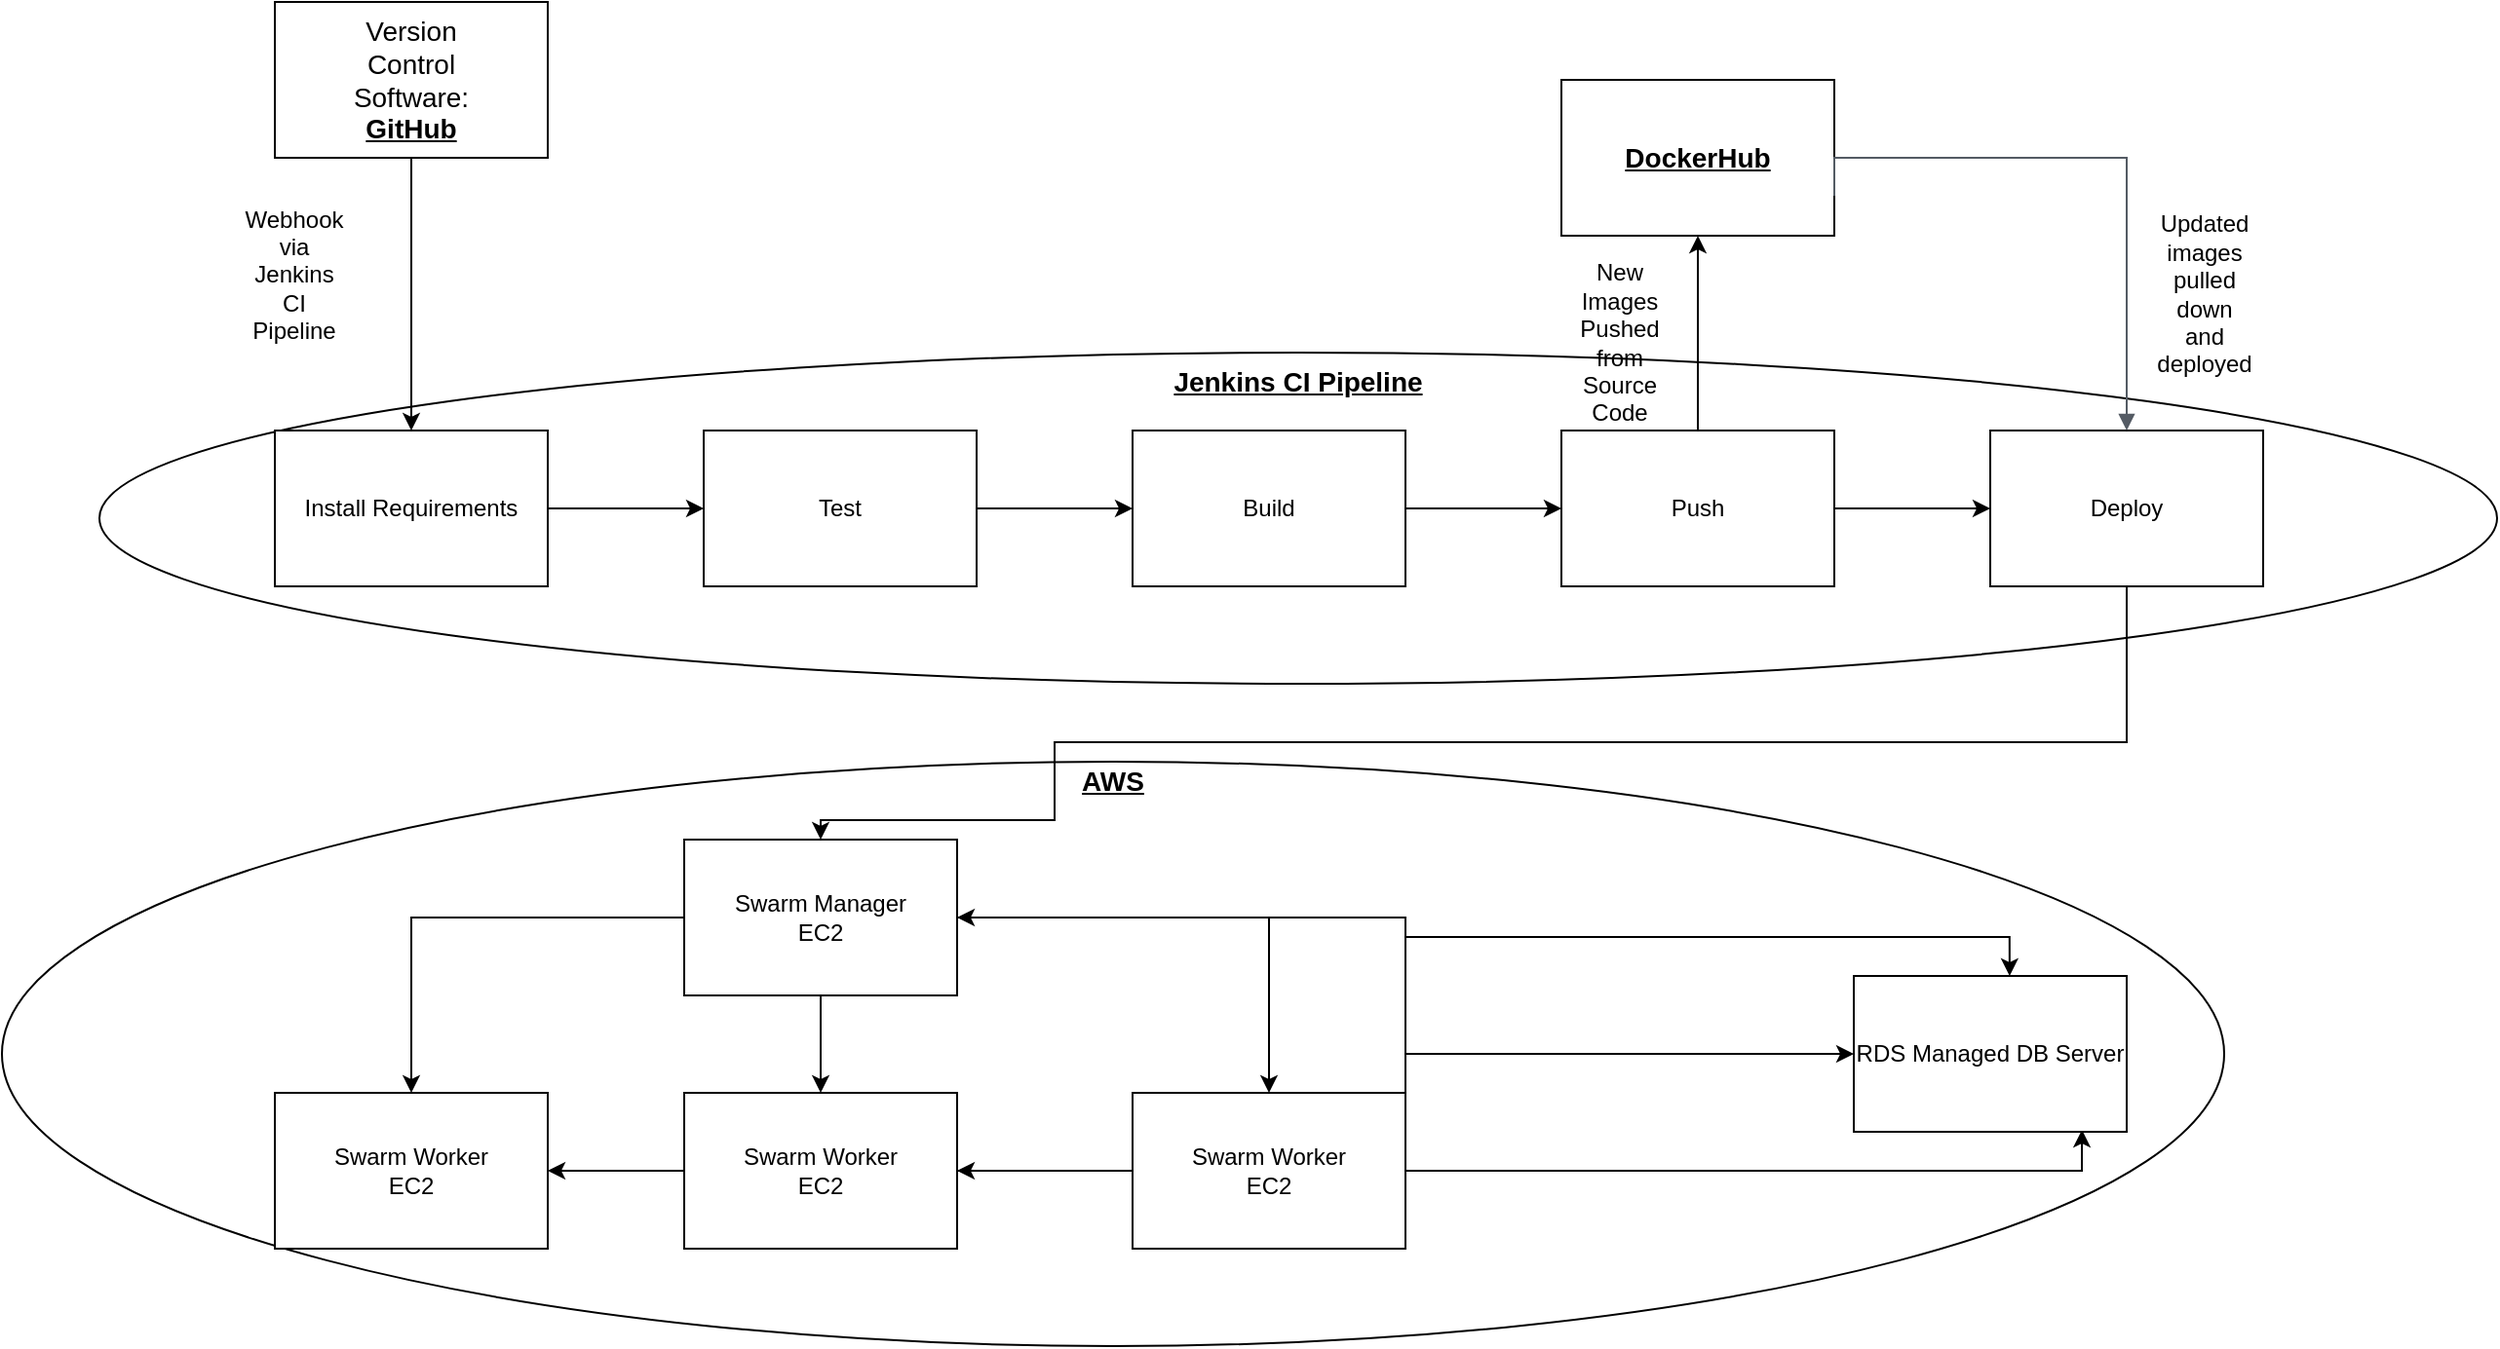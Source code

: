 <mxfile version="14.9.6" type="device"><diagram id="Ht1M8jgEwFfnCIfOTk4-" name="Page-1"><mxGraphModel dx="1551" dy="1151" grid="1" gridSize="10" guides="1" tooltips="1" connect="1" arrows="1" fold="1" page="1" pageScale="1" pageWidth="1169" pageHeight="827" math="0" shadow="0"><root><mxCell id="0"/><mxCell id="1" parent="0"/><mxCell id="eU9MePLmCcuocN4fyHyr-43" value="" style="ellipse;whiteSpace=wrap;html=1;" parent="1" vertex="1"><mxGeometry x="170" y="450" width="1140" height="300" as="geometry"/></mxCell><mxCell id="eU9MePLmCcuocN4fyHyr-19" value="" style="ellipse;whiteSpace=wrap;html=1;" parent="1" vertex="1"><mxGeometry x="220" y="240" width="1230" height="170" as="geometry"/></mxCell><mxCell id="eU9MePLmCcuocN4fyHyr-9" value="" style="edgeStyle=orthogonalEdgeStyle;rounded=0;orthogonalLoop=1;jettySize=auto;html=1;" parent="1" source="eU9MePLmCcuocN4fyHyr-1" target="eU9MePLmCcuocN4fyHyr-8" edge="1"><mxGeometry relative="1" as="geometry"/></mxCell><mxCell id="eU9MePLmCcuocN4fyHyr-1" value="" style="rounded=0;whiteSpace=wrap;html=1;" parent="1" vertex="1"><mxGeometry x="310" y="60" width="140" height="80" as="geometry"/></mxCell><mxCell id="eU9MePLmCcuocN4fyHyr-2" value="&lt;font style=&quot;font-size: 14px&quot;&gt;Version Control Software: &lt;b&gt;&lt;u&gt;GitHub&lt;/u&gt;&lt;/b&gt;&lt;/font&gt;" style="text;html=1;strokeColor=none;fillColor=none;align=center;verticalAlign=middle;whiteSpace=wrap;rounded=0;" parent="1" vertex="1"><mxGeometry x="350" y="80" width="60" height="40" as="geometry"/></mxCell><mxCell id="eU9MePLmCcuocN4fyHyr-12" value="" style="edgeStyle=orthogonalEdgeStyle;rounded=0;orthogonalLoop=1;jettySize=auto;html=1;" parent="1" source="eU9MePLmCcuocN4fyHyr-8" target="eU9MePLmCcuocN4fyHyr-11" edge="1"><mxGeometry relative="1" as="geometry"/></mxCell><mxCell id="eU9MePLmCcuocN4fyHyr-8" value="Install Requirements" style="rounded=0;whiteSpace=wrap;html=1;" parent="1" vertex="1"><mxGeometry x="310" y="280" width="140" height="80" as="geometry"/></mxCell><mxCell id="eU9MePLmCcuocN4fyHyr-10" value="Webhook via Jenkins CI Pipeline" style="text;html=1;strokeColor=none;fillColor=none;align=center;verticalAlign=middle;whiteSpace=wrap;rounded=0;" parent="1" vertex="1"><mxGeometry x="300" y="190" width="40" height="20" as="geometry"/></mxCell><mxCell id="eU9MePLmCcuocN4fyHyr-14" value="" style="edgeStyle=orthogonalEdgeStyle;rounded=0;orthogonalLoop=1;jettySize=auto;html=1;" parent="1" source="eU9MePLmCcuocN4fyHyr-11" target="eU9MePLmCcuocN4fyHyr-13" edge="1"><mxGeometry relative="1" as="geometry"/></mxCell><mxCell id="eU9MePLmCcuocN4fyHyr-11" value="Test" style="rounded=0;whiteSpace=wrap;html=1;" parent="1" vertex="1"><mxGeometry x="530" y="280" width="140" height="80" as="geometry"/></mxCell><mxCell id="eU9MePLmCcuocN4fyHyr-16" value="" style="edgeStyle=orthogonalEdgeStyle;rounded=0;orthogonalLoop=1;jettySize=auto;html=1;" parent="1" source="eU9MePLmCcuocN4fyHyr-13" target="eU9MePLmCcuocN4fyHyr-15" edge="1"><mxGeometry relative="1" as="geometry"/></mxCell><mxCell id="eU9MePLmCcuocN4fyHyr-13" value="Build" style="rounded=0;whiteSpace=wrap;html=1;" parent="1" vertex="1"><mxGeometry x="750" y="280" width="140" height="80" as="geometry"/></mxCell><mxCell id="eU9MePLmCcuocN4fyHyr-18" value="" style="edgeStyle=orthogonalEdgeStyle;rounded=0;orthogonalLoop=1;jettySize=auto;html=1;" parent="1" source="eU9MePLmCcuocN4fyHyr-15" target="eU9MePLmCcuocN4fyHyr-17" edge="1"><mxGeometry relative="1" as="geometry"/></mxCell><mxCell id="eU9MePLmCcuocN4fyHyr-23" value="" style="edgeStyle=orthogonalEdgeStyle;rounded=0;orthogonalLoop=1;jettySize=auto;html=1;" parent="1" source="eU9MePLmCcuocN4fyHyr-15" target="eU9MePLmCcuocN4fyHyr-22" edge="1"><mxGeometry relative="1" as="geometry"/></mxCell><mxCell id="eU9MePLmCcuocN4fyHyr-15" value="Push" style="rounded=0;whiteSpace=wrap;html=1;" parent="1" vertex="1"><mxGeometry x="970" y="280" width="140" height="80" as="geometry"/></mxCell><mxCell id="eU9MePLmCcuocN4fyHyr-34" value="" style="edgeStyle=orthogonalEdgeStyle;rounded=0;orthogonalLoop=1;jettySize=auto;html=1;" parent="1" source="eU9MePLmCcuocN4fyHyr-17" target="eU9MePLmCcuocN4fyHyr-33" edge="1"><mxGeometry relative="1" as="geometry"><Array as="points"><mxPoint x="1260" y="440"/><mxPoint x="710" y="440"/><mxPoint x="710" y="480"/><mxPoint x="590" y="480"/></Array></mxGeometry></mxCell><mxCell id="eU9MePLmCcuocN4fyHyr-17" value="Deploy" style="rounded=0;whiteSpace=wrap;html=1;" parent="1" vertex="1"><mxGeometry x="1190" y="280" width="140" height="80" as="geometry"/></mxCell><mxCell id="eU9MePLmCcuocN4fyHyr-20" value="&lt;font style=&quot;font-size: 14px&quot;&gt;&lt;b&gt;&lt;u&gt;Jenkins CI Pipeline&lt;/u&gt;&lt;/b&gt;&lt;/font&gt;" style="text;html=1;strokeColor=none;fillColor=none;align=center;verticalAlign=middle;whiteSpace=wrap;rounded=0;" parent="1" vertex="1"><mxGeometry x="770" y="240" width="130" height="30" as="geometry"/></mxCell><mxCell id="eU9MePLmCcuocN4fyHyr-22" value="&lt;font style=&quot;font-size: 14px&quot;&gt;&lt;b&gt;&lt;u&gt;DockerHub&lt;/u&gt;&lt;/b&gt;&lt;/font&gt;" style="rounded=0;whiteSpace=wrap;html=1;" parent="1" vertex="1"><mxGeometry x="970" y="100" width="140" height="80" as="geometry"/></mxCell><mxCell id="eU9MePLmCcuocN4fyHyr-25" value="" style="edgeStyle=orthogonalEdgeStyle;html=1;endArrow=block;elbow=vertical;startArrow=none;endFill=1;strokeColor=#545B64;rounded=0;" parent="1" target="eU9MePLmCcuocN4fyHyr-17" edge="1"><mxGeometry width="100" relative="1" as="geometry"><mxPoint x="1110" y="159.5" as="sourcePoint"/><mxPoint x="1210" y="159.5" as="targetPoint"/><Array as="points"><mxPoint x="1110" y="140"/><mxPoint x="1260" y="140"/></Array></mxGeometry></mxCell><mxCell id="eU9MePLmCcuocN4fyHyr-26" value="New Images Pushed from Source Code" style="text;html=1;strokeColor=none;fillColor=none;align=center;verticalAlign=middle;whiteSpace=wrap;rounded=0;" parent="1" vertex="1"><mxGeometry x="980" y="220" width="40" height="30" as="geometry"/></mxCell><mxCell id="eU9MePLmCcuocN4fyHyr-27" value="Updated images pulled down and deployed" style="text;html=1;strokeColor=none;fillColor=none;align=center;verticalAlign=middle;whiteSpace=wrap;rounded=0;" parent="1" vertex="1"><mxGeometry x="1280" y="200" width="40" height="20" as="geometry"/></mxCell><mxCell id="eU9MePLmCcuocN4fyHyr-36" value="" style="edgeStyle=orthogonalEdgeStyle;rounded=0;orthogonalLoop=1;jettySize=auto;html=1;" parent="1" source="eU9MePLmCcuocN4fyHyr-33" target="eU9MePLmCcuocN4fyHyr-35" edge="1"><mxGeometry relative="1" as="geometry"/></mxCell><mxCell id="eU9MePLmCcuocN4fyHyr-38" value="" style="edgeStyle=orthogonalEdgeStyle;rounded=0;orthogonalLoop=1;jettySize=auto;html=1;" parent="1" source="eU9MePLmCcuocN4fyHyr-33" target="eU9MePLmCcuocN4fyHyr-37" edge="1"><mxGeometry relative="1" as="geometry"/></mxCell><mxCell id="eU9MePLmCcuocN4fyHyr-42" value="" style="edgeStyle=orthogonalEdgeStyle;rounded=0;orthogonalLoop=1;jettySize=auto;html=1;" parent="1" source="eU9MePLmCcuocN4fyHyr-33" target="eU9MePLmCcuocN4fyHyr-41" edge="1"><mxGeometry relative="1" as="geometry"/></mxCell><mxCell id="eU9MePLmCcuocN4fyHyr-46" value="" style="edgeStyle=orthogonalEdgeStyle;rounded=0;orthogonalLoop=1;jettySize=auto;html=1;startArrow=classic;startFill=1;" parent="1" source="eU9MePLmCcuocN4fyHyr-33" target="eU9MePLmCcuocN4fyHyr-45" edge="1"><mxGeometry relative="1" as="geometry"/></mxCell><mxCell id="eU9MePLmCcuocN4fyHyr-33" value="Swarm Manager&lt;br&gt;EC2" style="rounded=0;whiteSpace=wrap;html=1;" parent="1" vertex="1"><mxGeometry x="520" y="490" width="140" height="80" as="geometry"/></mxCell><mxCell id="eU9MePLmCcuocN4fyHyr-49" style="edgeStyle=orthogonalEdgeStyle;rounded=0;orthogonalLoop=1;jettySize=auto;html=1;entryX=0.836;entryY=0.988;entryDx=0;entryDy=0;entryPerimeter=0;startArrow=classic;startFill=1;" parent="1" source="eU9MePLmCcuocN4fyHyr-35" target="eU9MePLmCcuocN4fyHyr-45" edge="1"><mxGeometry relative="1" as="geometry"/></mxCell><mxCell id="eU9MePLmCcuocN4fyHyr-35" value="Swarm Worker&lt;br&gt;EC2" style="rounded=0;whiteSpace=wrap;html=1;" parent="1" vertex="1"><mxGeometry x="310" y="620" width="140" height="80" as="geometry"/></mxCell><mxCell id="eU9MePLmCcuocN4fyHyr-48" style="edgeStyle=orthogonalEdgeStyle;rounded=0;orthogonalLoop=1;jettySize=auto;html=1;entryX=0.571;entryY=0;entryDx=0;entryDy=0;entryPerimeter=0;startArrow=classic;startFill=1;" parent="1" source="eU9MePLmCcuocN4fyHyr-37" target="eU9MePLmCcuocN4fyHyr-45" edge="1"><mxGeometry relative="1" as="geometry"/></mxCell><mxCell id="eU9MePLmCcuocN4fyHyr-37" value="Swarm Worker&lt;br&gt;EC2" style="rounded=0;whiteSpace=wrap;html=1;" parent="1" vertex="1"><mxGeometry x="520" y="620" width="140" height="80" as="geometry"/></mxCell><mxCell id="eU9MePLmCcuocN4fyHyr-41" value="Swarm Worker&lt;br&gt;EC2" style="rounded=0;whiteSpace=wrap;html=1;" parent="1" vertex="1"><mxGeometry x="750" y="620" width="140" height="80" as="geometry"/></mxCell><mxCell id="eU9MePLmCcuocN4fyHyr-44" value="&lt;font style=&quot;font-size: 14px&quot;&gt;&lt;b&gt;&lt;u&gt;AWS&lt;/u&gt;&lt;/b&gt;&lt;/font&gt;" style="text;html=1;strokeColor=none;fillColor=none;align=center;verticalAlign=middle;whiteSpace=wrap;rounded=0;" parent="1" vertex="1"><mxGeometry x="720" y="450" width="40" height="20" as="geometry"/></mxCell><mxCell id="eU9MePLmCcuocN4fyHyr-45" value="RDS Managed DB Server" style="rounded=0;whiteSpace=wrap;html=1;" parent="1" vertex="1"><mxGeometry x="1120" y="560" width="140" height="80" as="geometry"/></mxCell></root></mxGraphModel></diagram></mxfile>